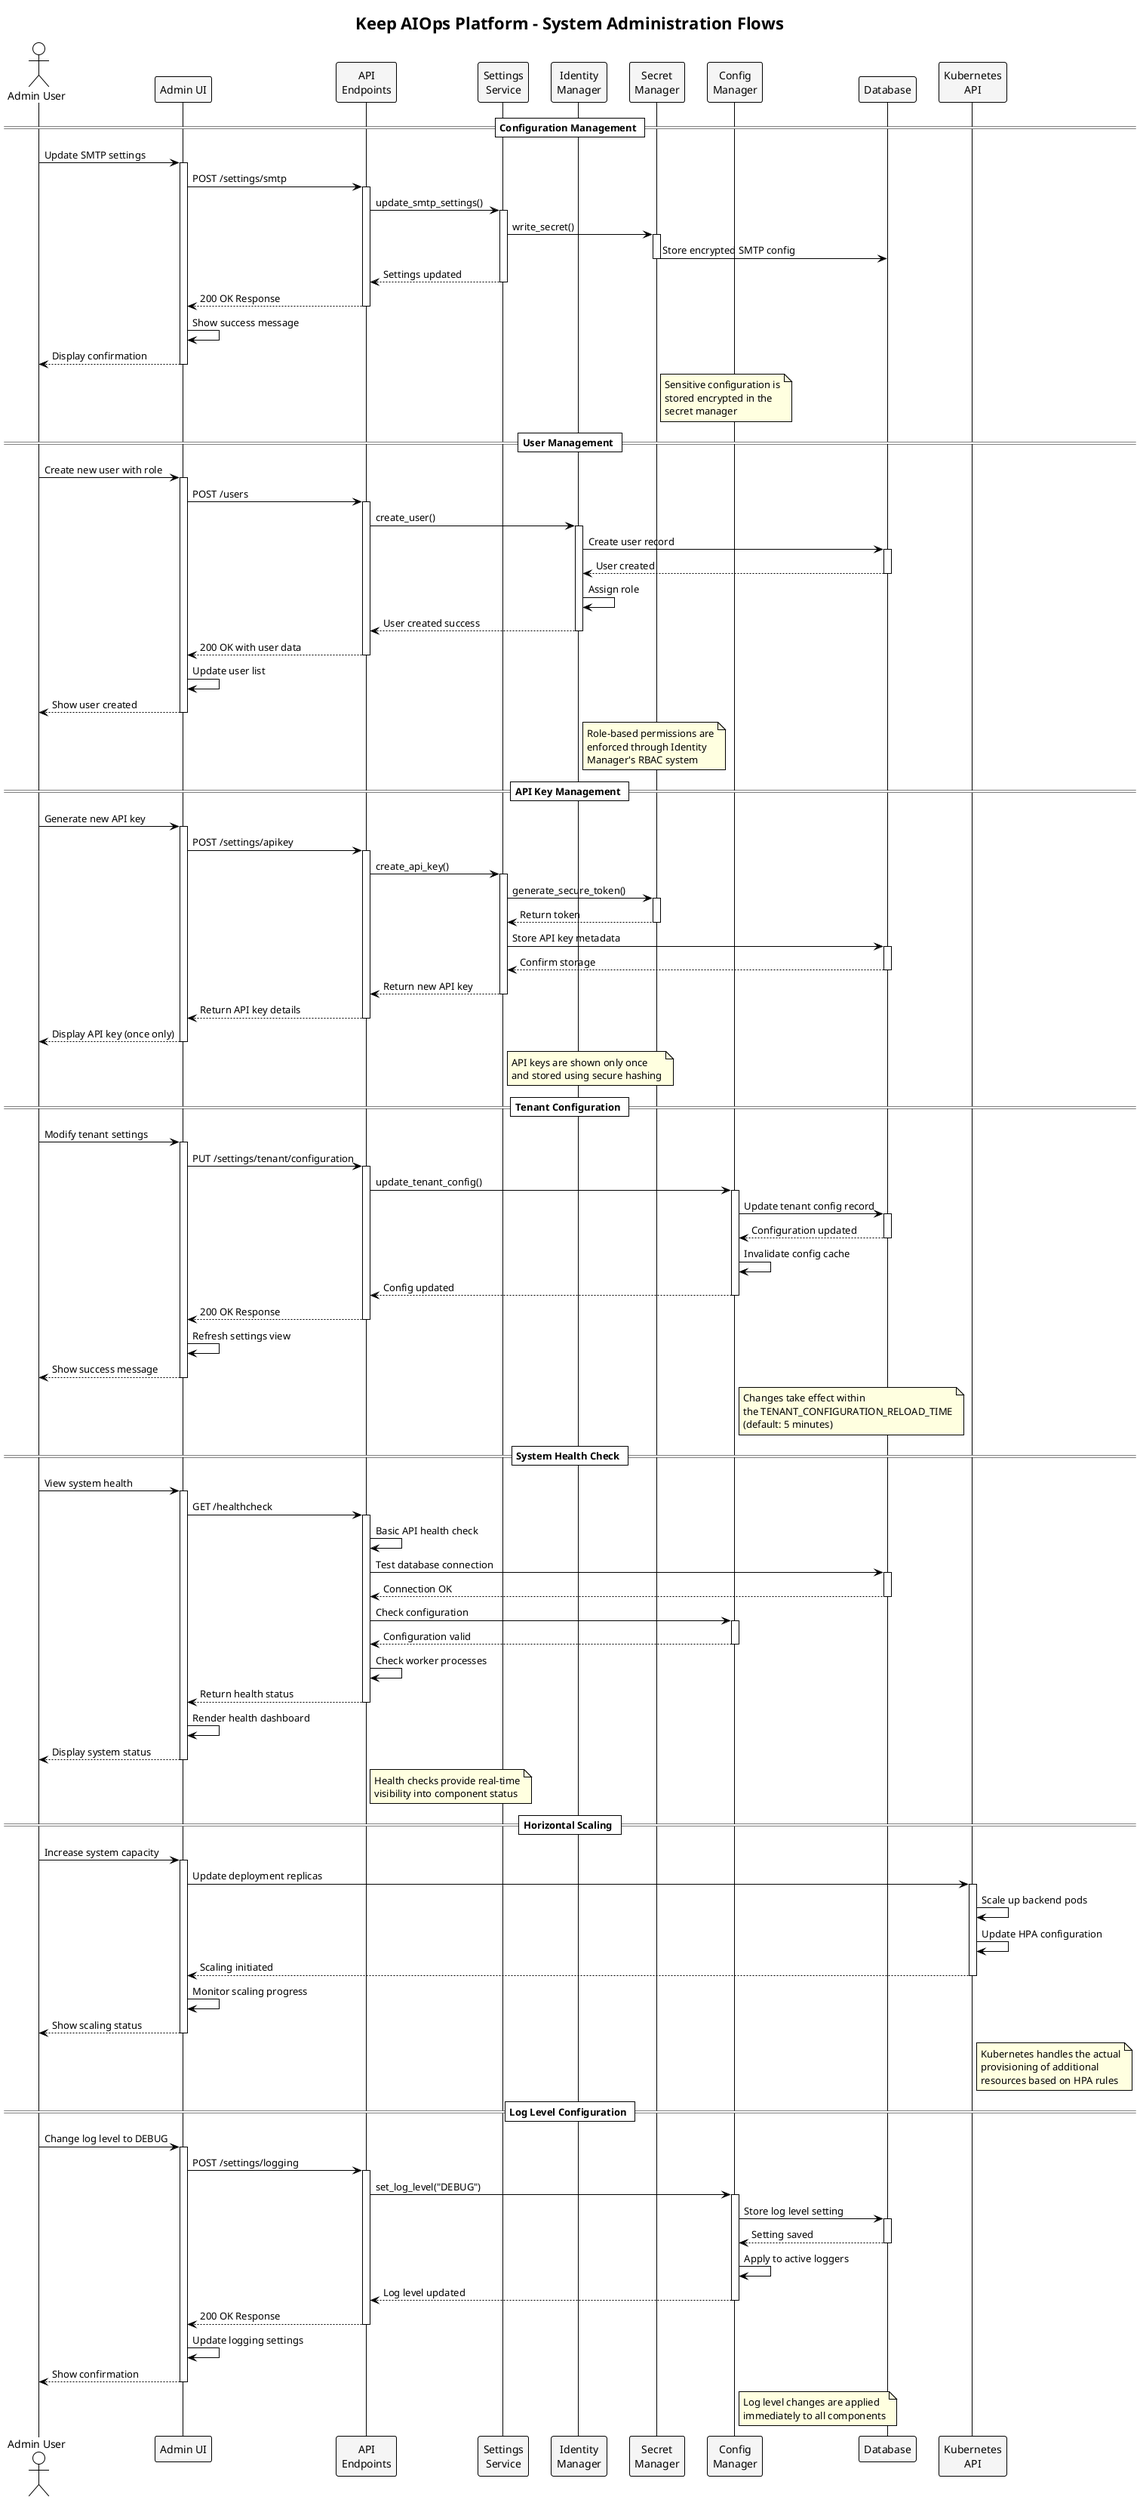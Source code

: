 @startuml System_Administration_Flows

title Keep AIOps Platform - System Administration Flows

!theme plain
skinparam SequenceBoxBackgroundColor WhiteSmoke
skinparam SequenceBoxBorderColor Black
skinparam ParticipantBackgroundColor WhiteSmoke
skinparam ParticipantBorderColor Black
skinparam NoteBackgroundColor LightYellow
skinparam NoteBorderColor Black

actor "Admin User" as Admin
participant "Admin UI" as UI
participant "API\nEndpoints" as API
participant "Settings\nService" as Settings
participant "Identity\nManager" as Identity
participant "Secret\nManager" as Secret
participant "Config\nManager" as Config
participant "Database" as DB
participant "Kubernetes\nAPI" as K8s

== Configuration Management ==

Admin -> UI: Update SMTP settings
activate UI

UI -> API: POST /settings/smtp
activate API

API -> Settings: update_smtp_settings()
activate Settings

Settings -> Secret: write_secret()
activate Secret
Secret -> DB: Store encrypted SMTP config
deactivate Secret

Settings --> API: Settings updated
deactivate Settings

API --> UI: 200 OK Response
deactivate API

UI -> UI: Show success message
UI --> Admin: Display confirmation
deactivate UI

note right of Secret
  Sensitive configuration is
  stored encrypted in the
  secret manager
end note

== User Management ==

Admin -> UI: Create new user with role
activate UI

UI -> API: POST /users
activate API

API -> Identity: create_user()
activate Identity

Identity -> DB: Create user record
activate DB
DB --> Identity: User created
deactivate DB

Identity -> Identity: Assign role
Identity --> API: User created success
deactivate Identity

API --> UI: 200 OK with user data
deactivate API

UI -> UI: Update user list
UI --> Admin: Show user created
deactivate UI

note right of Identity
  Role-based permissions are
  enforced through Identity
  Manager's RBAC system
end note

== API Key Management ==

Admin -> UI: Generate new API key
activate UI

UI -> API: POST /settings/apikey
activate API

API -> Settings: create_api_key()
activate Settings

Settings -> Secret: generate_secure_token()
activate Secret
Secret --> Settings: Return token
deactivate Secret

Settings -> DB: Store API key metadata
activate DB
DB --> Settings: Confirm storage
deactivate DB

Settings --> API: Return new API key
deactivate Settings

API --> UI: Return API key details
deactivate API

UI --> Admin: Display API key (once only)
deactivate UI

note right of Settings
  API keys are shown only once
  and stored using secure hashing
end note

== Tenant Configuration ==

Admin -> UI: Modify tenant settings
activate UI

UI -> API: PUT /settings/tenant/configuration
activate API

API -> Config: update_tenant_config()
activate Config

Config -> DB: Update tenant config record
activate DB
DB --> Config: Configuration updated
deactivate DB

Config -> Config: Invalidate config cache
Config --> API: Config updated
deactivate Config

API --> UI: 200 OK Response
deactivate API

UI -> UI: Refresh settings view
UI --> Admin: Show success message
deactivate UI

note right of Config
  Changes take effect within
  the TENANT_CONFIGURATION_RELOAD_TIME
  (default: 5 minutes)
end note

== System Health Check ==

Admin -> UI: View system health
activate UI

UI -> API: GET /healthcheck
activate API

API -> API: Basic API health check

API -> DB: Test database connection
activate DB
DB --> API: Connection OK
deactivate DB

API -> Config: Check configuration
activate Config
Config --> API: Configuration valid
deactivate Config

API -> API: Check worker processes

API --> UI: Return health status
deactivate API

UI -> UI: Render health dashboard
UI --> Admin: Display system status
deactivate UI

note right of API
  Health checks provide real-time
  visibility into component status
end note

== Horizontal Scaling ==

Admin -> UI: Increase system capacity
activate UI

UI -> K8s: Update deployment replicas
activate K8s

K8s -> K8s: Scale up backend pods
K8s -> K8s: Update HPA configuration

K8s --> UI: Scaling initiated
deactivate K8s

UI -> UI: Monitor scaling progress
UI --> Admin: Show scaling status
deactivate UI

note right of K8s
  Kubernetes handles the actual
  provisioning of additional
  resources based on HPA rules
end note

== Log Level Configuration ==

Admin -> UI: Change log level to DEBUG
activate UI

UI -> API: POST /settings/logging
activate API

API -> Config: set_log_level("DEBUG")
activate Config

Config -> DB: Store log level setting
activate DB
DB --> Config: Setting saved
deactivate DB

Config -> Config: Apply to active loggers
Config --> API: Log level updated
deactivate Config

API --> UI: 200 OK Response
deactivate API

UI -> UI: Update logging settings
UI --> Admin: Show confirmation
deactivate UI

note right of Config
  Log level changes are applied
  immediately to all components
end note

@enduml 